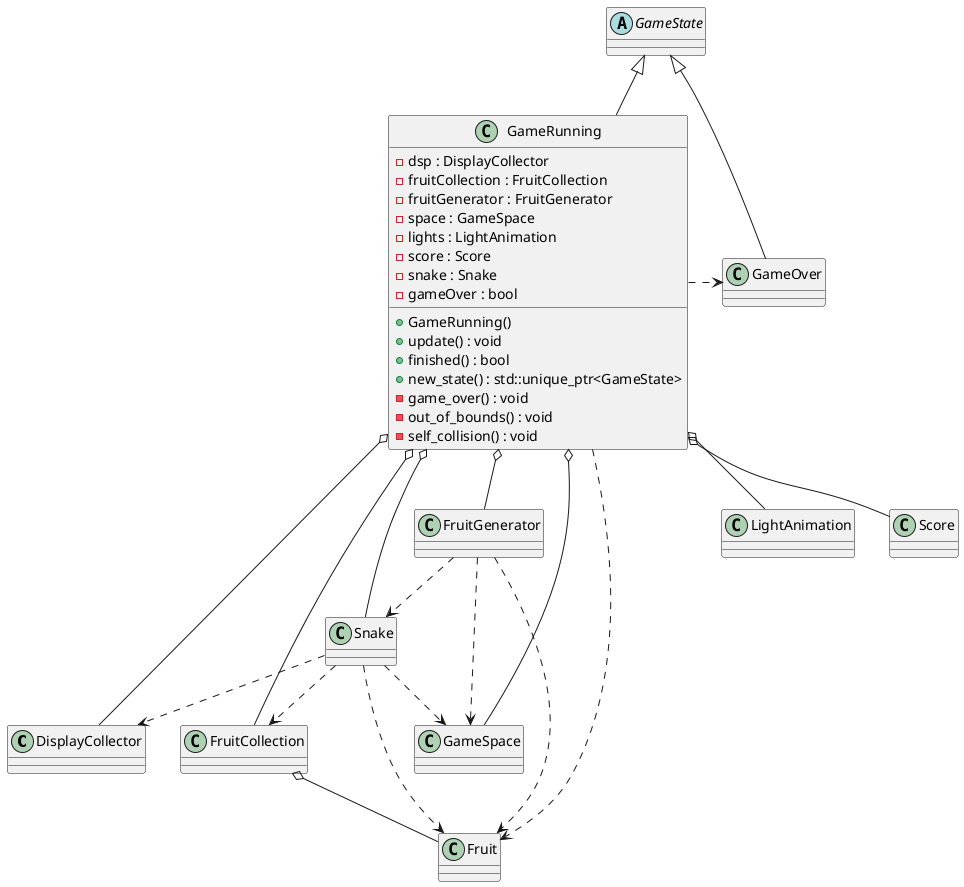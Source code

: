 @startuml
class DisplayCollector {
}

class Fruit {
}

class FruitCollection {
}

class FruitGenerator {
}

class GameOver {
}

class GameRunning {
	+GameRunning()
	+update() : void
	+finished() : bool
	+new_state() : std::unique_ptr<GameState>
	-dsp : DisplayCollector
	-fruitCollection : FruitCollection
	-fruitGenerator : FruitGenerator
	-space : GameSpace
	-lights : LightAnimation
	-score : Score
	-snake : Snake
	-gameOver : bool
	-game_over() : void
	-out_of_bounds() : void
	-self_collision() : void
}

class GameSpace {
}

abstract class GameState {
}

class LightAnimation {
}

GameState <|-- GameOver
GameState <|-- GameRunning
FruitCollection o-- Fruit
FruitGenerator ..> Fruit
FruitGenerator ..> Snake
FruitGenerator ..> GameSpace
GameRunning o-- DisplayCollector
GameRunning o-- FruitCollection
GameRunning o-- FruitGenerator
GameRunning o-- GameSpace
GameRunning o-- LightAnimation
GameRunning o-- Score
GameRunning o-- Snake
GameRunning ..> Fruit
GameRunning .right.> GameOver
Snake ..> DisplayCollector
Snake ..> Fruit
Snake ..> FruitCollection
Snake ..> GameSpace

@enduml

